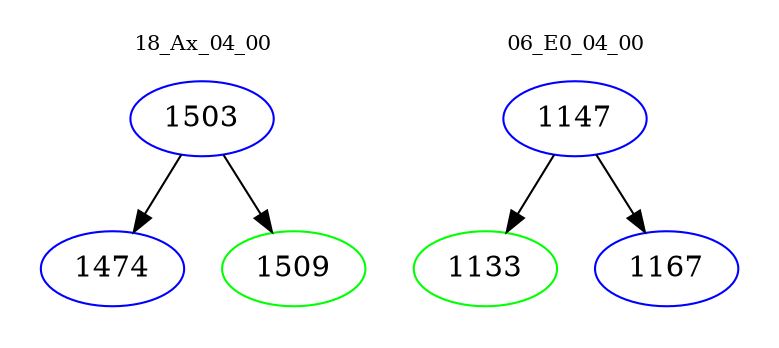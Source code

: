 digraph{
subgraph cluster_0 {
color = white
label = "18_Ax_04_00";
fontsize=10;
T0_1503 [label="1503", color="blue"]
T0_1503 -> T0_1474 [color="black"]
T0_1474 [label="1474", color="blue"]
T0_1503 -> T0_1509 [color="black"]
T0_1509 [label="1509", color="green"]
}
subgraph cluster_1 {
color = white
label = "06_E0_04_00";
fontsize=10;
T1_1147 [label="1147", color="blue"]
T1_1147 -> T1_1133 [color="black"]
T1_1133 [label="1133", color="green"]
T1_1147 -> T1_1167 [color="black"]
T1_1167 [label="1167", color="blue"]
}
}
